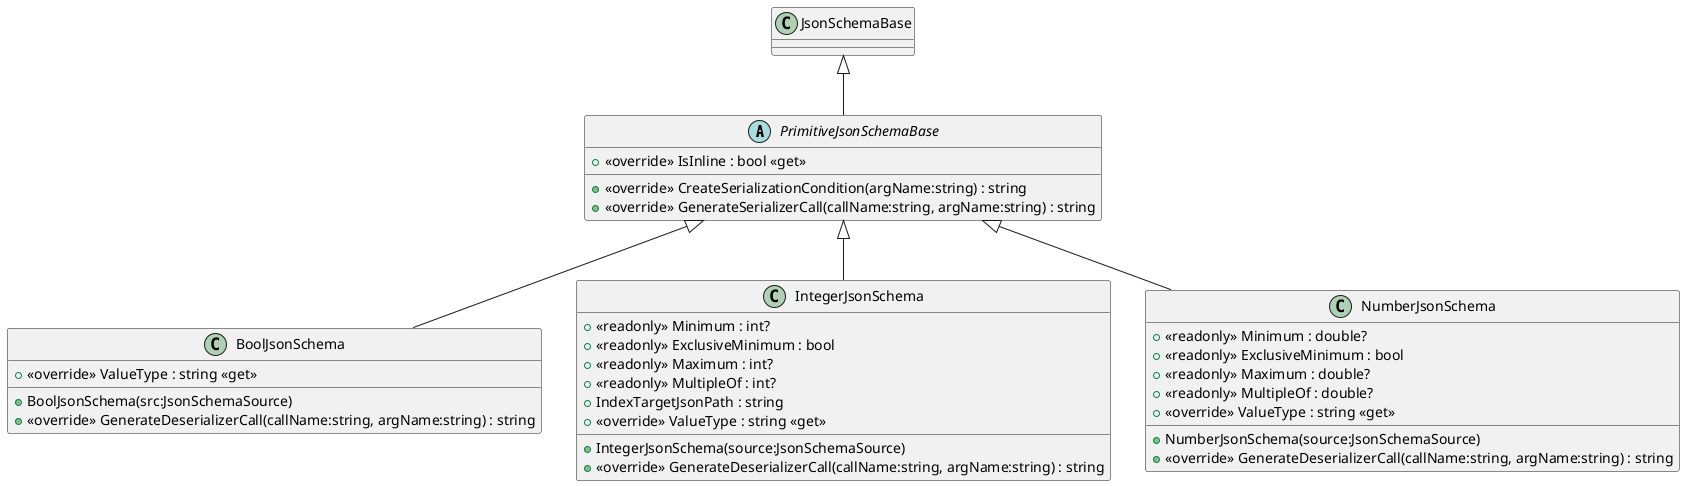 @startuml
abstract class PrimitiveJsonSchemaBase {
    + <<override>> IsInline : bool <<get>>
    + <<override>> CreateSerializationCondition(argName:string) : string
    + <<override>> GenerateSerializerCall(callName:string, argName:string) : string
}
class BoolJsonSchema {
    + <<override>> ValueType : string <<get>>
    + BoolJsonSchema(src:JsonSchemaSource)
    + <<override>> GenerateDeserializerCall(callName:string, argName:string) : string
}
class IntegerJsonSchema {
    + <<readonly>> Minimum : int?
    + <<readonly>> ExclusiveMinimum : bool
    + <<readonly>> Maximum : int?
    + <<readonly>> MultipleOf : int?
    + IndexTargetJsonPath : string
    + IntegerJsonSchema(source:JsonSchemaSource)
    + <<override>> ValueType : string <<get>>
    + <<override>> GenerateDeserializerCall(callName:string, argName:string) : string
}
class NumberJsonSchema {
    + <<readonly>> Minimum : double?
    + <<readonly>> ExclusiveMinimum : bool
    + <<readonly>> Maximum : double?
    + <<readonly>> MultipleOf : double?
    + NumberJsonSchema(source:JsonSchemaSource)
    + <<override>> ValueType : string <<get>>
    + <<override>> GenerateDeserializerCall(callName:string, argName:string) : string
}
JsonSchemaBase <|-- PrimitiveJsonSchemaBase
PrimitiveJsonSchemaBase <|-- BoolJsonSchema
PrimitiveJsonSchemaBase <|-- IntegerJsonSchema
PrimitiveJsonSchemaBase <|-- NumberJsonSchema
@enduml
